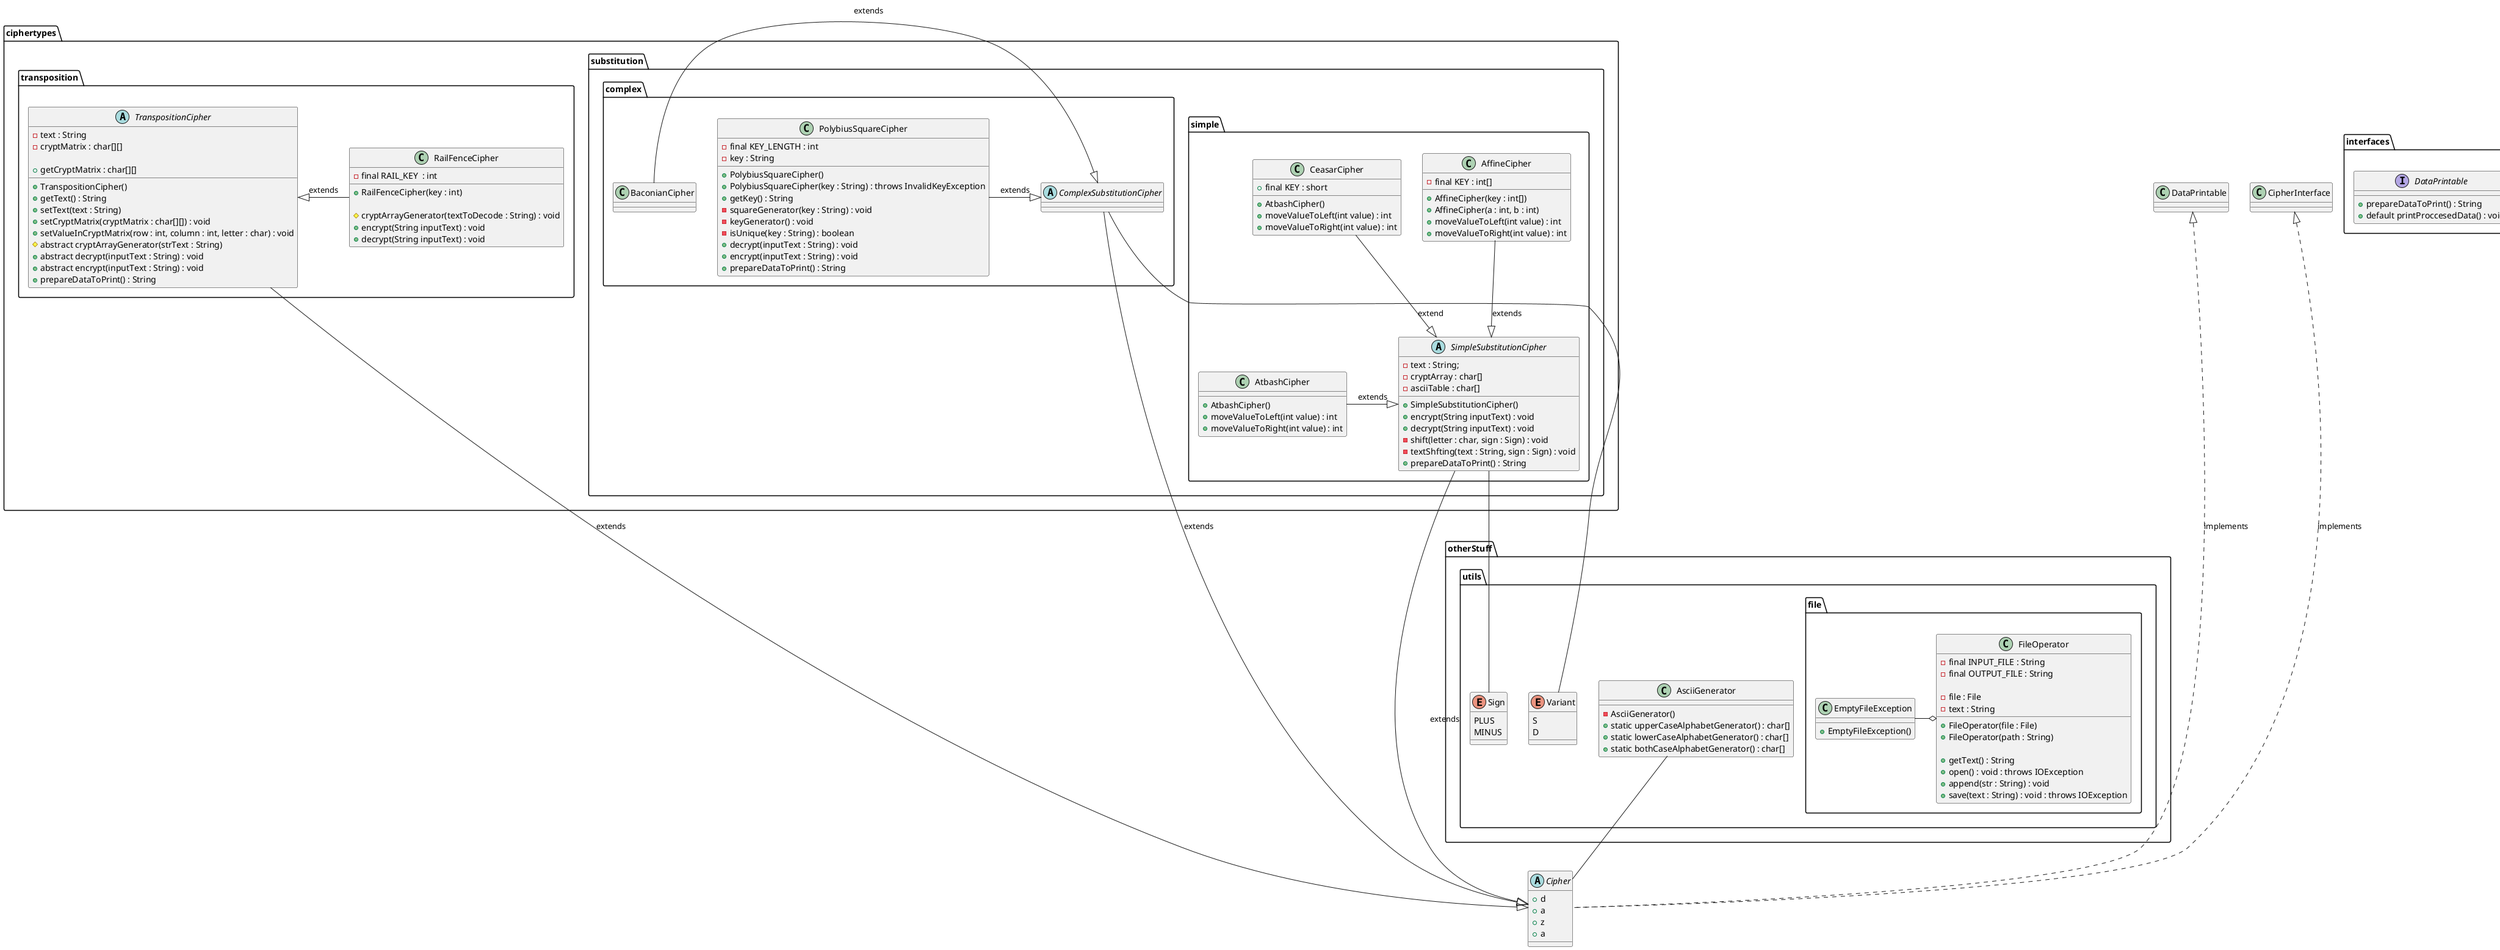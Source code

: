 @startuml
'idea.partialRender

Abstract Cipher {
+ d
+ a
+ z
+  a
}

DataPrintable <|....  Cipher : implements
CipherInterface  <|....  Cipher : implements

package interfaces {
    Interface CipherInterface {
    + encrypt(String inputText) : void
    + decrypt(String inputText) : void
    }

    Interface DataPrintable {
    + prepareDataToPrint() : String
    + default printProccesedData() : void
    }
}

package ciphertypes {
    package substitution {
        package simple {
            Abstract  SimpleSubstitutionCipher {
            - text : String;
            - cryptArray : char[]
            - asciiTable : char[]
            + SimpleSubstitutionCipher()
            + encrypt(String inputText) : void
            + decrypt(String inputText) : void
            - shift(letter : char, sign : Sign) : void
            - textShfting(text : String, sign : Sign) : void
            + prepareDataToPrint() : String
            }

            SimpleSubstitutionCipher -|>  Cipher : extends

            class AffineCipher {
            - final KEY : int[]
            + AffineCipher(key : int[])
            + AffineCipher(a : int, b : int)
            + moveValueToLeft(int value) : int
            + moveValueToRight(int value) : int
            }

             AffineCipher --|> SimpleSubstitutionCipher : extends

            class AtbashCipher {
            + AtbashCipher()
            + moveValueToLeft(int value) : int
            + moveValueToRight(int value) : int
            }

            AtbashCipher -|> SimpleSubstitutionCipher : extends

            class CeasarCipher {
            + final KEY : short
            + AtbashCipher()
            + moveValueToLeft(int value) : int
            + moveValueToRight(int value) : int
            }

            CeasarCipher --|> SimpleSubstitutionCipher : extend
        }

        package complex {
            Abstract ComplexSubstitutionCipher {
            }

            ComplexSubstitutionCipher -|> Cipher : extends

            class PolybiusSquareCipher {
            - final KEY_LENGTH : int
            - key : String
            + PolybiusSquareCipher()
            + PolybiusSquareCipher(key : String) : throws InvalidKeyException
            + getKey() : String
            - squareGenerator(key : String) : void
            - keyGenerator() : void
            - isUnique(key : String) : boolean
            + decrypt(inputText : String) : void
            + encrypt(inputText : String) : void
            + prepareDataToPrint() : String
            }

            PolybiusSquareCipher -|> ComplexSubstitutionCipher : extends

            class BaconianCipher {
            }

            BaconianCipher -|> ComplexSubstitutionCipher : extends
        }
    }

    package transposition {
    Abstract class TranspositionCipher {
    - text : String
    - cryptMatrix : char[][]

    + TranspositionCipher()
    + getText() : String
    + setText(text : String)
    + getCryptMatrix : char[][]
    + setCryptMatrix(cryptMatrix : char[][]) : void
    + setValueInCryptMatrix(row : int, column : int, letter : char) : void
    # abstract cryptArrayGenerator(strText : String)
    + abstract decrypt(inputText : String) : void
    + abstract encrypt(inputText : String) : void
    + prepareDataToPrint() : String
    }

    TranspositionCipher -|> Cipher : extends

    class RailFenceCipher {
    - final RAIL_KEY  : int
    + RailFenceCipher(key : int)

    # cryptArrayGenerator(textToDecode : String) : void
    + encrypt(String inputText) : void
    + decrypt(String inputText) : void
    }

    TranspositionCipher <|- RailFenceCipher : extends
    }
}




package otherStuff.utils {
class AsciiGenerator {
- AsciiGenerator()
+ static upperCaseAlphabetGenerator() : char[]
+ static lowerCaseAlphabetGenerator() : char[]
+ static bothCaseAlphabetGenerator() : char[]
}
AsciiGenerator -- Cipher

enum Sign {
PLUS
MINUS
}

enum Variant {
S
D
}

SimpleSubstitutionCipher -- Sign
ComplexSubstitutionCipher -- Variant

package file {
class EmptyFileException {
+ EmptyFileException()
}

class FileOperator {
- final INPUT_FILE : String
- final OUTPUT_FILE : String

- file : File
- text : String

+ FileOperator(file : File)
+ FileOperator(path : String)

+ getText() : String
+ open() : void : throws IOException
+ append(str : String) : void
+ save(text : String) : void : throws IOException
}

EmptyFileException -o FileOperator
}


}


@enduml